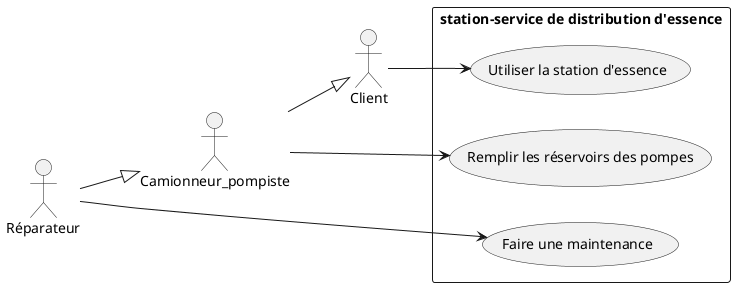 @startuml
left to right direction

actor Client
actor Camionneur_pompiste
actor Réparateur

Camionneur_pompiste --|> Client
Réparateur --|> Camionneur_pompiste

rectangle "station-service de distribution d'essence" {
    usecase "Utiliser la station d'essence" as UC1
    usecase "Remplir les réservoirs des pompes" as UC2
    usecase "Faire une maintenance" as UC3
}

Client --> UC1
Camionneur_pompiste --> UC2
Réparateur --> UC3

@enduml

